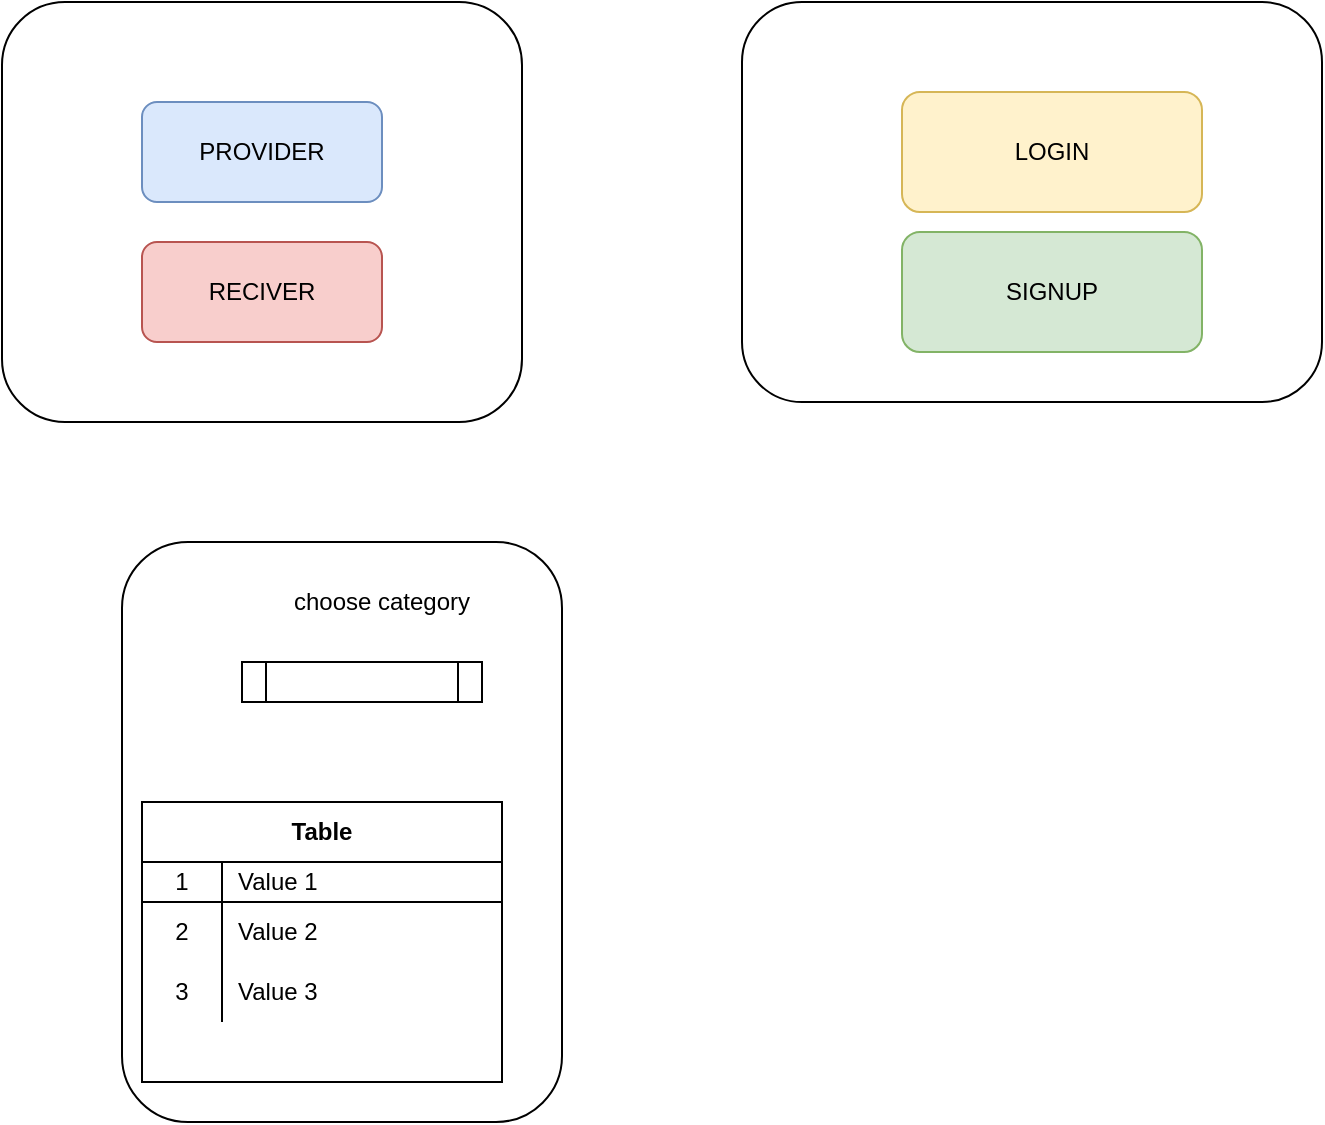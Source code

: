 <mxfile version="14.6.3" type="github">
  <diagram id="hBVZQtiB4tx4bC_61tEL" name="Page-1">
    <mxGraphModel dx="1038" dy="547" grid="1" gridSize="10" guides="1" tooltips="1" connect="1" arrows="1" fold="1" page="1" pageScale="1" pageWidth="1100" pageHeight="850" math="0" shadow="0">
      <root>
        <mxCell id="0" />
        <mxCell id="1" parent="0" />
        <mxCell id="DHaG8NmXC3Zvu9ioILnj-1" value="" style="rounded=1;whiteSpace=wrap;html=1;" vertex="1" parent="1">
          <mxGeometry x="20" y="10" width="260" height="210" as="geometry" />
        </mxCell>
        <mxCell id="DHaG8NmXC3Zvu9ioILnj-2" value="PROVIDER" style="rounded=1;whiteSpace=wrap;html=1;fillColor=#dae8fc;strokeColor=#6c8ebf;" vertex="1" parent="1">
          <mxGeometry x="90" y="60" width="120" height="50" as="geometry" />
        </mxCell>
        <mxCell id="DHaG8NmXC3Zvu9ioILnj-3" value="RECIVER" style="rounded=1;whiteSpace=wrap;html=1;fillColor=#f8cecc;strokeColor=#b85450;" vertex="1" parent="1">
          <mxGeometry x="90" y="130" width="120" height="50" as="geometry" />
        </mxCell>
        <mxCell id="DHaG8NmXC3Zvu9ioILnj-5" value="" style="rounded=1;whiteSpace=wrap;html=1;" vertex="1" parent="1">
          <mxGeometry x="390" y="10" width="290" height="200" as="geometry" />
        </mxCell>
        <mxCell id="DHaG8NmXC3Zvu9ioILnj-6" value="SIGNUP" style="rounded=1;whiteSpace=wrap;html=1;fillColor=#d5e8d4;strokeColor=#82b366;" vertex="1" parent="1">
          <mxGeometry x="470" y="125" width="150" height="60" as="geometry" />
        </mxCell>
        <mxCell id="DHaG8NmXC3Zvu9ioILnj-7" value="LOGIN" style="rounded=1;whiteSpace=wrap;html=1;fillColor=#fff2cc;strokeColor=#d6b656;" vertex="1" parent="1">
          <mxGeometry x="470" y="55" width="150" height="60" as="geometry" />
        </mxCell>
        <mxCell id="DHaG8NmXC3Zvu9ioILnj-8" value="" style="rounded=1;whiteSpace=wrap;html=1;" vertex="1" parent="1">
          <mxGeometry x="80" y="280" width="220" height="290" as="geometry" />
        </mxCell>
        <mxCell id="DHaG8NmXC3Zvu9ioILnj-9" value="" style="shape=process;whiteSpace=wrap;html=1;backgroundOutline=1;" vertex="1" parent="1">
          <mxGeometry x="140" y="340" width="120" height="20" as="geometry" />
        </mxCell>
        <mxCell id="DHaG8NmXC3Zvu9ioILnj-15" value="Table" style="shape=table;html=1;whiteSpace=wrap;startSize=30;container=1;collapsible=0;childLayout=tableLayout;fixedRows=1;rowLines=0;fontStyle=1;align=center;" vertex="1" parent="1">
          <mxGeometry x="90" y="410" width="180" height="140" as="geometry" />
        </mxCell>
        <mxCell id="DHaG8NmXC3Zvu9ioILnj-16" value="" style="shape=partialRectangle;html=1;whiteSpace=wrap;collapsible=0;dropTarget=0;pointerEvents=0;fillColor=none;top=0;left=0;bottom=1;right=0;points=[[0,0.5],[1,0.5]];portConstraint=eastwest;" vertex="1" parent="DHaG8NmXC3Zvu9ioILnj-15">
          <mxGeometry y="30" width="180" height="20" as="geometry" />
        </mxCell>
        <mxCell id="DHaG8NmXC3Zvu9ioILnj-17" value="1" style="shape=partialRectangle;html=1;whiteSpace=wrap;connectable=0;fillColor=none;top=0;left=0;bottom=0;right=0;overflow=hidden;" vertex="1" parent="DHaG8NmXC3Zvu9ioILnj-16">
          <mxGeometry width="40" height="20" as="geometry" />
        </mxCell>
        <mxCell id="DHaG8NmXC3Zvu9ioILnj-18" value="Value 1" style="shape=partialRectangle;html=1;whiteSpace=wrap;connectable=0;fillColor=none;top=0;left=0;bottom=0;right=0;align=left;spacingLeft=6;overflow=hidden;" vertex="1" parent="DHaG8NmXC3Zvu9ioILnj-16">
          <mxGeometry x="40" width="140" height="20" as="geometry" />
        </mxCell>
        <mxCell id="DHaG8NmXC3Zvu9ioILnj-19" value="" style="shape=partialRectangle;html=1;whiteSpace=wrap;collapsible=0;dropTarget=0;pointerEvents=0;fillColor=none;top=0;left=0;bottom=0;right=0;points=[[0,0.5],[1,0.5]];portConstraint=eastwest;" vertex="1" parent="DHaG8NmXC3Zvu9ioILnj-15">
          <mxGeometry y="50" width="180" height="30" as="geometry" />
        </mxCell>
        <mxCell id="DHaG8NmXC3Zvu9ioILnj-20" value="2" style="shape=partialRectangle;html=1;whiteSpace=wrap;connectable=0;fillColor=none;top=0;left=0;bottom=0;right=0;overflow=hidden;" vertex="1" parent="DHaG8NmXC3Zvu9ioILnj-19">
          <mxGeometry width="40" height="30" as="geometry" />
        </mxCell>
        <mxCell id="DHaG8NmXC3Zvu9ioILnj-21" value="Value 2" style="shape=partialRectangle;html=1;whiteSpace=wrap;connectable=0;fillColor=none;top=0;left=0;bottom=0;right=0;align=left;spacingLeft=6;overflow=hidden;" vertex="1" parent="DHaG8NmXC3Zvu9ioILnj-19">
          <mxGeometry x="40" width="140" height="30" as="geometry" />
        </mxCell>
        <mxCell id="DHaG8NmXC3Zvu9ioILnj-22" value="" style="shape=partialRectangle;html=1;whiteSpace=wrap;collapsible=0;dropTarget=0;pointerEvents=0;fillColor=none;top=0;left=0;bottom=0;right=0;points=[[0,0.5],[1,0.5]];portConstraint=eastwest;" vertex="1" parent="DHaG8NmXC3Zvu9ioILnj-15">
          <mxGeometry y="80" width="180" height="30" as="geometry" />
        </mxCell>
        <mxCell id="DHaG8NmXC3Zvu9ioILnj-23" value="3" style="shape=partialRectangle;html=1;whiteSpace=wrap;connectable=0;fillColor=none;top=0;left=0;bottom=0;right=0;overflow=hidden;" vertex="1" parent="DHaG8NmXC3Zvu9ioILnj-22">
          <mxGeometry width="40" height="30" as="geometry" />
        </mxCell>
        <mxCell id="DHaG8NmXC3Zvu9ioILnj-24" value="Value 3" style="shape=partialRectangle;html=1;whiteSpace=wrap;connectable=0;fillColor=none;top=0;left=0;bottom=0;right=0;align=left;spacingLeft=6;overflow=hidden;" vertex="1" parent="DHaG8NmXC3Zvu9ioILnj-22">
          <mxGeometry x="40" width="140" height="30" as="geometry" />
        </mxCell>
        <mxCell id="DHaG8NmXC3Zvu9ioILnj-25" value="choose category" style="text;html=1;strokeColor=none;fillColor=none;align=center;verticalAlign=middle;whiteSpace=wrap;rounded=0;" vertex="1" parent="1">
          <mxGeometry x="160" y="300" width="100" height="20" as="geometry" />
        </mxCell>
      </root>
    </mxGraphModel>
  </diagram>
</mxfile>

